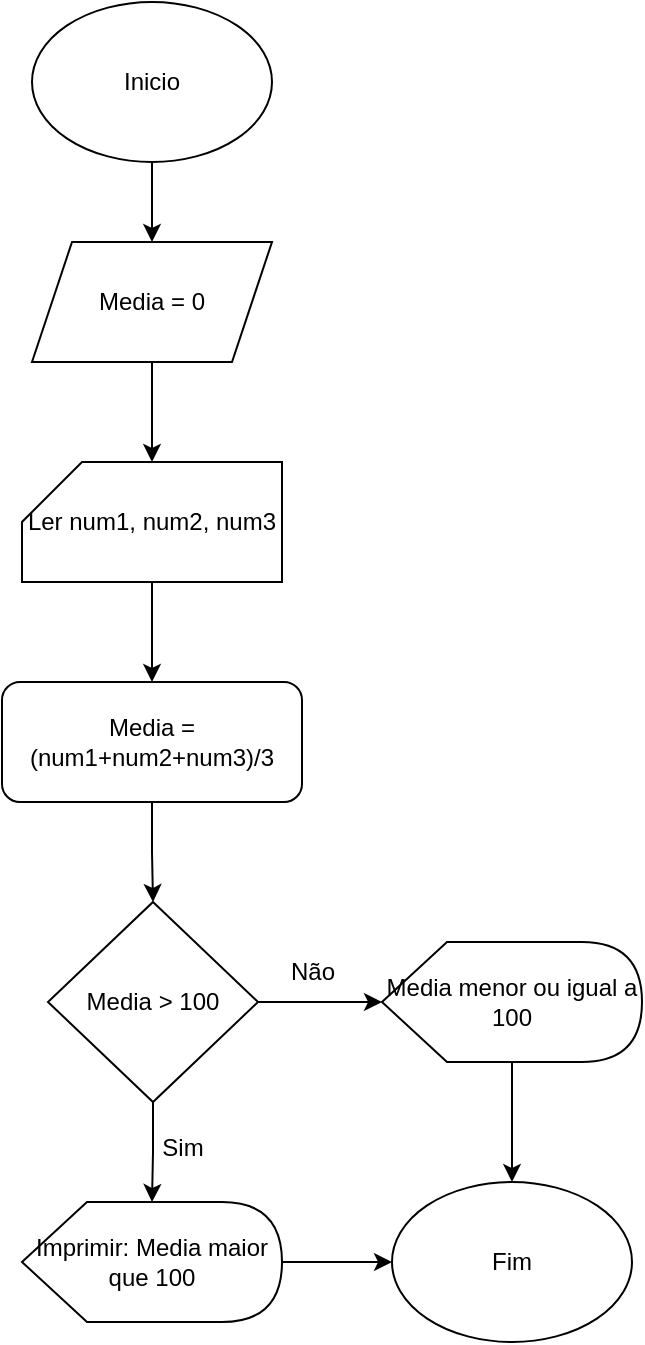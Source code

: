 <mxfile version="24.0.2" type="github">
  <diagram name="Page-1" id="_PJ9OEYAvn3uqU7G6KaE">
    <mxGraphModel dx="794" dy="726" grid="1" gridSize="10" guides="1" tooltips="1" connect="1" arrows="1" fold="1" page="1" pageScale="1" pageWidth="850" pageHeight="1100" math="0" shadow="0">
      <root>
        <mxCell id="0" />
        <mxCell id="1" parent="0" />
        <mxCell id="NWV050QIIiLh7alUIDCg-1" value="Inicio" style="ellipse;whiteSpace=wrap;html=1;" parent="1" vertex="1">
          <mxGeometry x="365" y="80" width="120" height="80" as="geometry" />
        </mxCell>
        <mxCell id="NWV050QIIiLh7alUIDCg-5" value="" style="edgeStyle=orthogonalEdgeStyle;rounded=0;orthogonalLoop=1;jettySize=auto;html=1;entryX=0.5;entryY=0;entryDx=0;entryDy=0;" parent="1" source="NWV050QIIiLh7alUIDCg-2" target="NWV050QIIiLh7alUIDCg-6" edge="1">
          <mxGeometry relative="1" as="geometry">
            <mxPoint x="425" y="350" as="targetPoint" />
          </mxGeometry>
        </mxCell>
        <mxCell id="NWV050QIIiLh7alUIDCg-2" value="Ler num1, num2, num3" style="shape=card;whiteSpace=wrap;html=1;" parent="1" vertex="1">
          <mxGeometry x="360" y="310" width="130" height="60" as="geometry" />
        </mxCell>
        <mxCell id="NWV050QIIiLh7alUIDCg-11" value="" style="edgeStyle=orthogonalEdgeStyle;rounded=0;orthogonalLoop=1;jettySize=auto;html=1;" parent="1" source="NWV050QIIiLh7alUIDCg-6" target="NWV050QIIiLh7alUIDCg-10" edge="1">
          <mxGeometry relative="1" as="geometry" />
        </mxCell>
        <mxCell id="NWV050QIIiLh7alUIDCg-6" value="&lt;div&gt;Media =&lt;/div&gt;&lt;div&gt;(num1+num2+num3)/3&lt;/div&gt;" style="rounded=1;whiteSpace=wrap;html=1;" parent="1" vertex="1">
          <mxGeometry x="350" y="420" width="150" height="60" as="geometry" />
        </mxCell>
        <mxCell id="NWV050QIIiLh7alUIDCg-8" value="" style="edgeStyle=orthogonalEdgeStyle;rounded=0;orthogonalLoop=1;jettySize=auto;html=1;" parent="1" source="NWV050QIIiLh7alUIDCg-1" target="NWV050QIIiLh7alUIDCg-7" edge="1">
          <mxGeometry relative="1" as="geometry">
            <mxPoint x="425" y="160" as="sourcePoint" />
            <mxPoint x="425" y="290" as="targetPoint" />
          </mxGeometry>
        </mxCell>
        <mxCell id="NWV050QIIiLh7alUIDCg-9" value="" style="edgeStyle=orthogonalEdgeStyle;rounded=0;orthogonalLoop=1;jettySize=auto;html=1;" parent="1" source="NWV050QIIiLh7alUIDCg-7" target="NWV050QIIiLh7alUIDCg-2" edge="1">
          <mxGeometry relative="1" as="geometry" />
        </mxCell>
        <mxCell id="NWV050QIIiLh7alUIDCg-7" value="Media = 0" style="shape=parallelogram;perimeter=parallelogramPerimeter;whiteSpace=wrap;html=1;fixedSize=1;" parent="1" vertex="1">
          <mxGeometry x="365" y="200" width="120" height="60" as="geometry" />
        </mxCell>
        <mxCell id="NWV050QIIiLh7alUIDCg-13" value="" style="edgeStyle=orthogonalEdgeStyle;rounded=0;orthogonalLoop=1;jettySize=auto;html=1;" parent="1" source="NWV050QIIiLh7alUIDCg-10" target="NWV050QIIiLh7alUIDCg-12" edge="1">
          <mxGeometry relative="1" as="geometry" />
        </mxCell>
        <mxCell id="NWV050QIIiLh7alUIDCg-15" value="" style="edgeStyle=orthogonalEdgeStyle;rounded=0;orthogonalLoop=1;jettySize=auto;html=1;" parent="1" source="NWV050QIIiLh7alUIDCg-10" target="NWV050QIIiLh7alUIDCg-14" edge="1">
          <mxGeometry relative="1" as="geometry" />
        </mxCell>
        <mxCell id="NWV050QIIiLh7alUIDCg-10" value="Media &amp;gt; 100" style="rhombus;whiteSpace=wrap;html=1;" parent="1" vertex="1">
          <mxGeometry x="373" y="530" width="105" height="100" as="geometry" />
        </mxCell>
        <mxCell id="NWV050QIIiLh7alUIDCg-18" value="" style="edgeStyle=orthogonalEdgeStyle;rounded=0;orthogonalLoop=1;jettySize=auto;html=1;" parent="1" source="NWV050QIIiLh7alUIDCg-12" target="NWV050QIIiLh7alUIDCg-16" edge="1">
          <mxGeometry relative="1" as="geometry" />
        </mxCell>
        <mxCell id="NWV050QIIiLh7alUIDCg-12" value="Imprimir: Media maior que 100" style="shape=display;whiteSpace=wrap;html=1;" parent="1" vertex="1">
          <mxGeometry x="360" y="680" width="130" height="60" as="geometry" />
        </mxCell>
        <mxCell id="NWV050QIIiLh7alUIDCg-17" value="" style="edgeStyle=orthogonalEdgeStyle;rounded=0;orthogonalLoop=1;jettySize=auto;html=1;" parent="1" source="NWV050QIIiLh7alUIDCg-14" target="NWV050QIIiLh7alUIDCg-16" edge="1">
          <mxGeometry relative="1" as="geometry" />
        </mxCell>
        <mxCell id="NWV050QIIiLh7alUIDCg-14" value="Media menor ou igual a 100" style="shape=display;whiteSpace=wrap;html=1;" parent="1" vertex="1">
          <mxGeometry x="540" y="550" width="130" height="60" as="geometry" />
        </mxCell>
        <mxCell id="NWV050QIIiLh7alUIDCg-16" value="Fim" style="ellipse;whiteSpace=wrap;html=1;" parent="1" vertex="1">
          <mxGeometry x="545" y="670" width="120" height="80" as="geometry" />
        </mxCell>
        <mxCell id="Xwd6VXWzeOOA6jfk-ecg-1" value="Sim" style="text;html=1;align=center;verticalAlign=middle;resizable=0;points=[];autosize=1;strokeColor=none;fillColor=none;" parent="1" vertex="1">
          <mxGeometry x="420" y="638" width="40" height="30" as="geometry" />
        </mxCell>
        <mxCell id="Xwd6VXWzeOOA6jfk-ecg-2" value="Não" style="text;html=1;align=center;verticalAlign=middle;resizable=0;points=[];autosize=1;strokeColor=none;fillColor=none;" parent="1" vertex="1">
          <mxGeometry x="480" y="550" width="50" height="30" as="geometry" />
        </mxCell>
      </root>
    </mxGraphModel>
  </diagram>
</mxfile>
